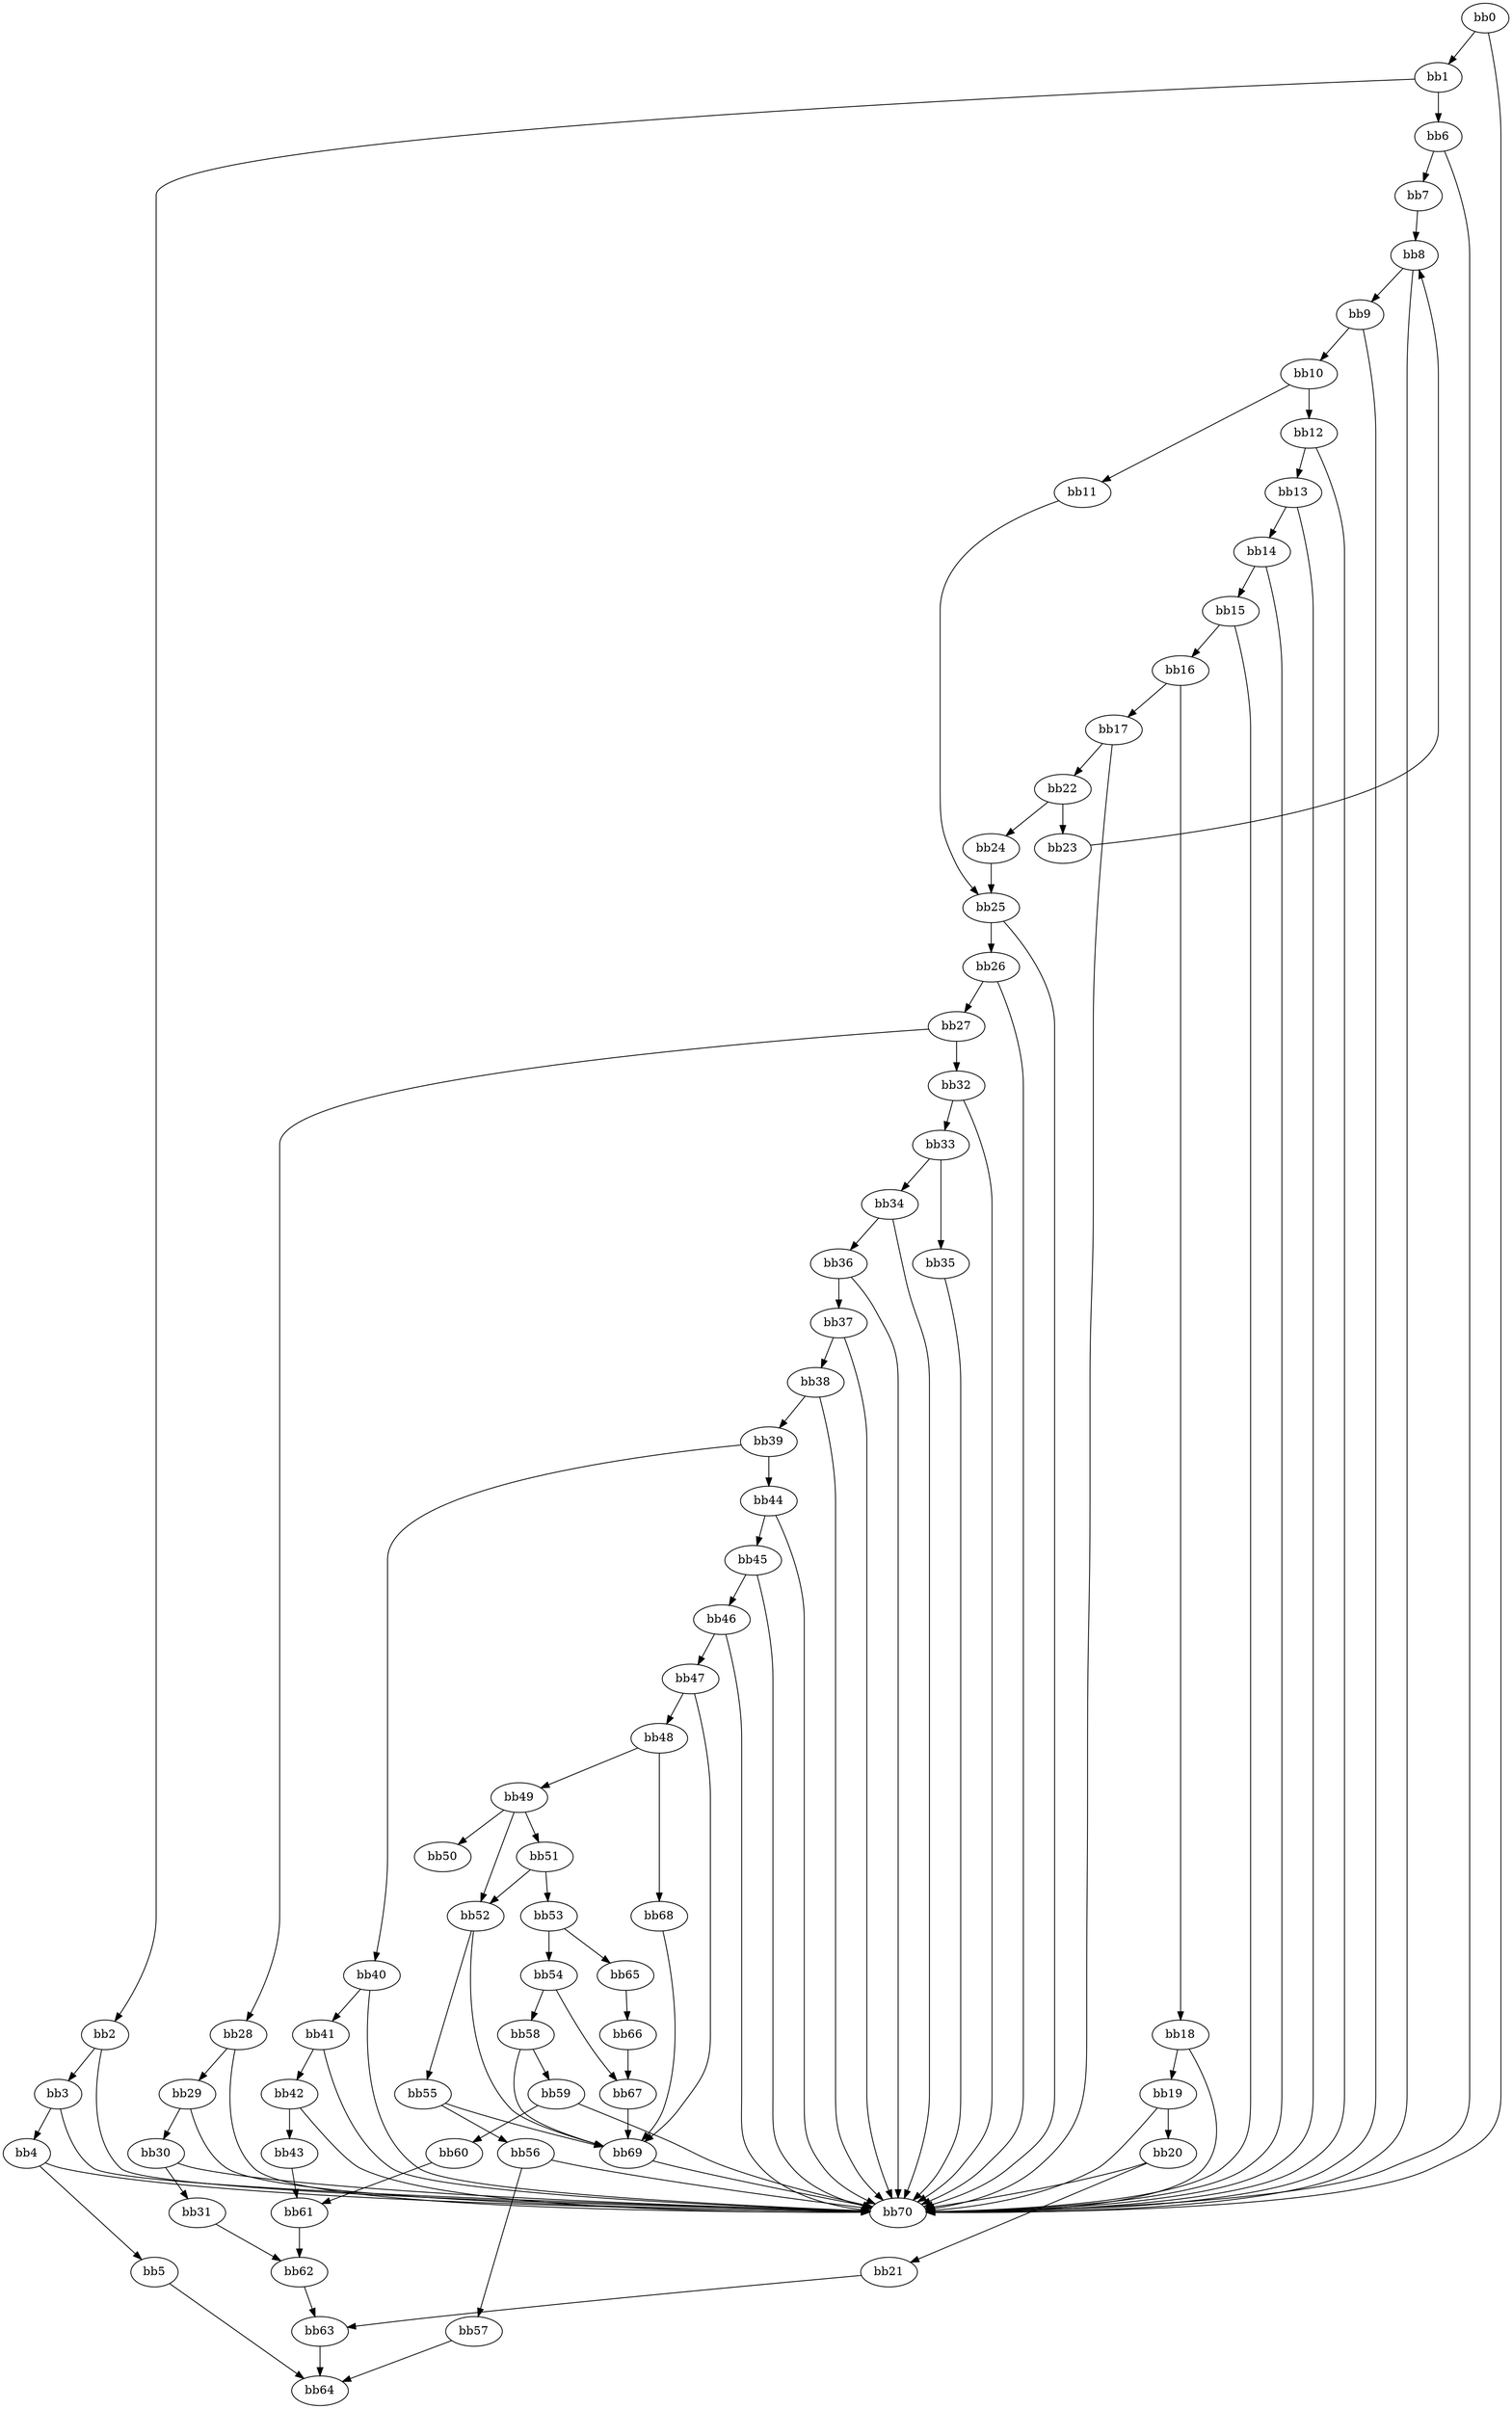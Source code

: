 digraph {
    0 [ label = "bb0\l" ]
    1 [ label = "bb1\l" ]
    2 [ label = "bb2\l" ]
    3 [ label = "bb3\l" ]
    4 [ label = "bb4\l" ]
    5 [ label = "bb5\l" ]
    6 [ label = "bb6\l" ]
    7 [ label = "bb7\l" ]
    8 [ label = "bb8\l" ]
    9 [ label = "bb9\l" ]
    10 [ label = "bb10\l" ]
    11 [ label = "bb11\l" ]
    12 [ label = "bb12\l" ]
    13 [ label = "bb13\l" ]
    14 [ label = "bb14\l" ]
    15 [ label = "bb15\l" ]
    16 [ label = "bb16\l" ]
    17 [ label = "bb17\l" ]
    18 [ label = "bb18\l" ]
    19 [ label = "bb19\l" ]
    20 [ label = "bb20\l" ]
    21 [ label = "bb21\l" ]
    22 [ label = "bb22\l" ]
    23 [ label = "bb23\l" ]
    24 [ label = "bb24\l" ]
    25 [ label = "bb25\l" ]
    26 [ label = "bb26\l" ]
    27 [ label = "bb27\l" ]
    28 [ label = "bb28\l" ]
    29 [ label = "bb29\l" ]
    30 [ label = "bb30\l" ]
    31 [ label = "bb31\l" ]
    32 [ label = "bb32\l" ]
    33 [ label = "bb33\l" ]
    34 [ label = "bb34\l" ]
    35 [ label = "bb35\l" ]
    36 [ label = "bb36\l" ]
    37 [ label = "bb37\l" ]
    38 [ label = "bb38\l" ]
    39 [ label = "bb39\l" ]
    40 [ label = "bb40\l" ]
    41 [ label = "bb41\l" ]
    42 [ label = "bb42\l" ]
    43 [ label = "bb43\l" ]
    44 [ label = "bb44\l" ]
    45 [ label = "bb45\l" ]
    46 [ label = "bb46\l" ]
    47 [ label = "bb47\l" ]
    48 [ label = "bb48\l" ]
    49 [ label = "bb49\l" ]
    50 [ label = "bb50\l" ]
    51 [ label = "bb51\l" ]
    52 [ label = "bb52\l" ]
    53 [ label = "bb53\l" ]
    54 [ label = "bb54\l" ]
    55 [ label = "bb55\l" ]
    56 [ label = "bb56\l" ]
    57 [ label = "bb57\l" ]
    58 [ label = "bb58\l" ]
    59 [ label = "bb59\l" ]
    60 [ label = "bb60\l" ]
    61 [ label = "bb61\l" ]
    62 [ label = "bb62\l" ]
    63 [ label = "bb63\l" ]
    64 [ label = "bb64\l" ]
    65 [ label = "bb65\l" ]
    66 [ label = "bb66\l" ]
    67 [ label = "bb67\l" ]
    68 [ label = "bb68\l" ]
    69 [ label = "bb69\l" ]
    70 [ label = "bb70\l" ]
    0 -> 1 [ ]
    0 -> 70 [ ]
    1 -> 2 [ ]
    1 -> 6 [ ]
    2 -> 3 [ ]
    2 -> 70 [ ]
    3 -> 4 [ ]
    3 -> 70 [ ]
    4 -> 5 [ ]
    4 -> 70 [ ]
    5 -> 64 [ ]
    6 -> 7 [ ]
    6 -> 70 [ ]
    7 -> 8 [ ]
    8 -> 9 [ ]
    8 -> 70 [ ]
    9 -> 10 [ ]
    9 -> 70 [ ]
    10 -> 11 [ ]
    10 -> 12 [ ]
    11 -> 25 [ ]
    12 -> 13 [ ]
    12 -> 70 [ ]
    13 -> 14 [ ]
    13 -> 70 [ ]
    14 -> 15 [ ]
    14 -> 70 [ ]
    15 -> 16 [ ]
    15 -> 70 [ ]
    16 -> 17 [ ]
    16 -> 18 [ ]
    17 -> 22 [ ]
    17 -> 70 [ ]
    18 -> 19 [ ]
    18 -> 70 [ ]
    19 -> 20 [ ]
    19 -> 70 [ ]
    20 -> 21 [ ]
    20 -> 70 [ ]
    21 -> 63 [ ]
    22 -> 23 [ ]
    22 -> 24 [ ]
    23 -> 8 [ ]
    24 -> 25 [ ]
    25 -> 26 [ ]
    25 -> 70 [ ]
    26 -> 27 [ ]
    26 -> 70 [ ]
    27 -> 28 [ ]
    27 -> 32 [ ]
    28 -> 29 [ ]
    28 -> 70 [ ]
    29 -> 30 [ ]
    29 -> 70 [ ]
    30 -> 31 [ ]
    30 -> 70 [ ]
    31 -> 62 [ ]
    32 -> 33 [ ]
    32 -> 70 [ ]
    33 -> 34 [ ]
    33 -> 35 [ ]
    34 -> 36 [ ]
    34 -> 70 [ ]
    35 -> 70 [ ]
    36 -> 37 [ ]
    36 -> 70 [ ]
    37 -> 38 [ ]
    37 -> 70 [ ]
    38 -> 39 [ ]
    38 -> 70 [ ]
    39 -> 40 [ ]
    39 -> 44 [ ]
    40 -> 41 [ ]
    40 -> 70 [ ]
    41 -> 42 [ ]
    41 -> 70 [ ]
    42 -> 43 [ ]
    42 -> 70 [ ]
    43 -> 61 [ ]
    44 -> 45 [ ]
    44 -> 70 [ ]
    45 -> 46 [ ]
    45 -> 70 [ ]
    46 -> 47 [ ]
    46 -> 70 [ ]
    47 -> 48 [ ]
    47 -> 69 [ ]
    48 -> 49 [ ]
    48 -> 68 [ ]
    49 -> 50 [ ]
    49 -> 51 [ ]
    49 -> 52 [ ]
    51 -> 52 [ ]
    51 -> 53 [ ]
    52 -> 55 [ ]
    52 -> 69 [ ]
    53 -> 54 [ ]
    53 -> 65 [ ]
    54 -> 58 [ ]
    54 -> 67 [ ]
    55 -> 56 [ ]
    55 -> 69 [ ]
    56 -> 57 [ ]
    56 -> 70 [ ]
    57 -> 64 [ ]
    58 -> 59 [ ]
    58 -> 69 [ ]
    59 -> 60 [ ]
    59 -> 70 [ ]
    60 -> 61 [ ]
    61 -> 62 [ ]
    62 -> 63 [ ]
    63 -> 64 [ ]
    65 -> 66 [ ]
    66 -> 67 [ ]
    67 -> 69 [ ]
    68 -> 69 [ ]
    69 -> 70 [ ]
}


